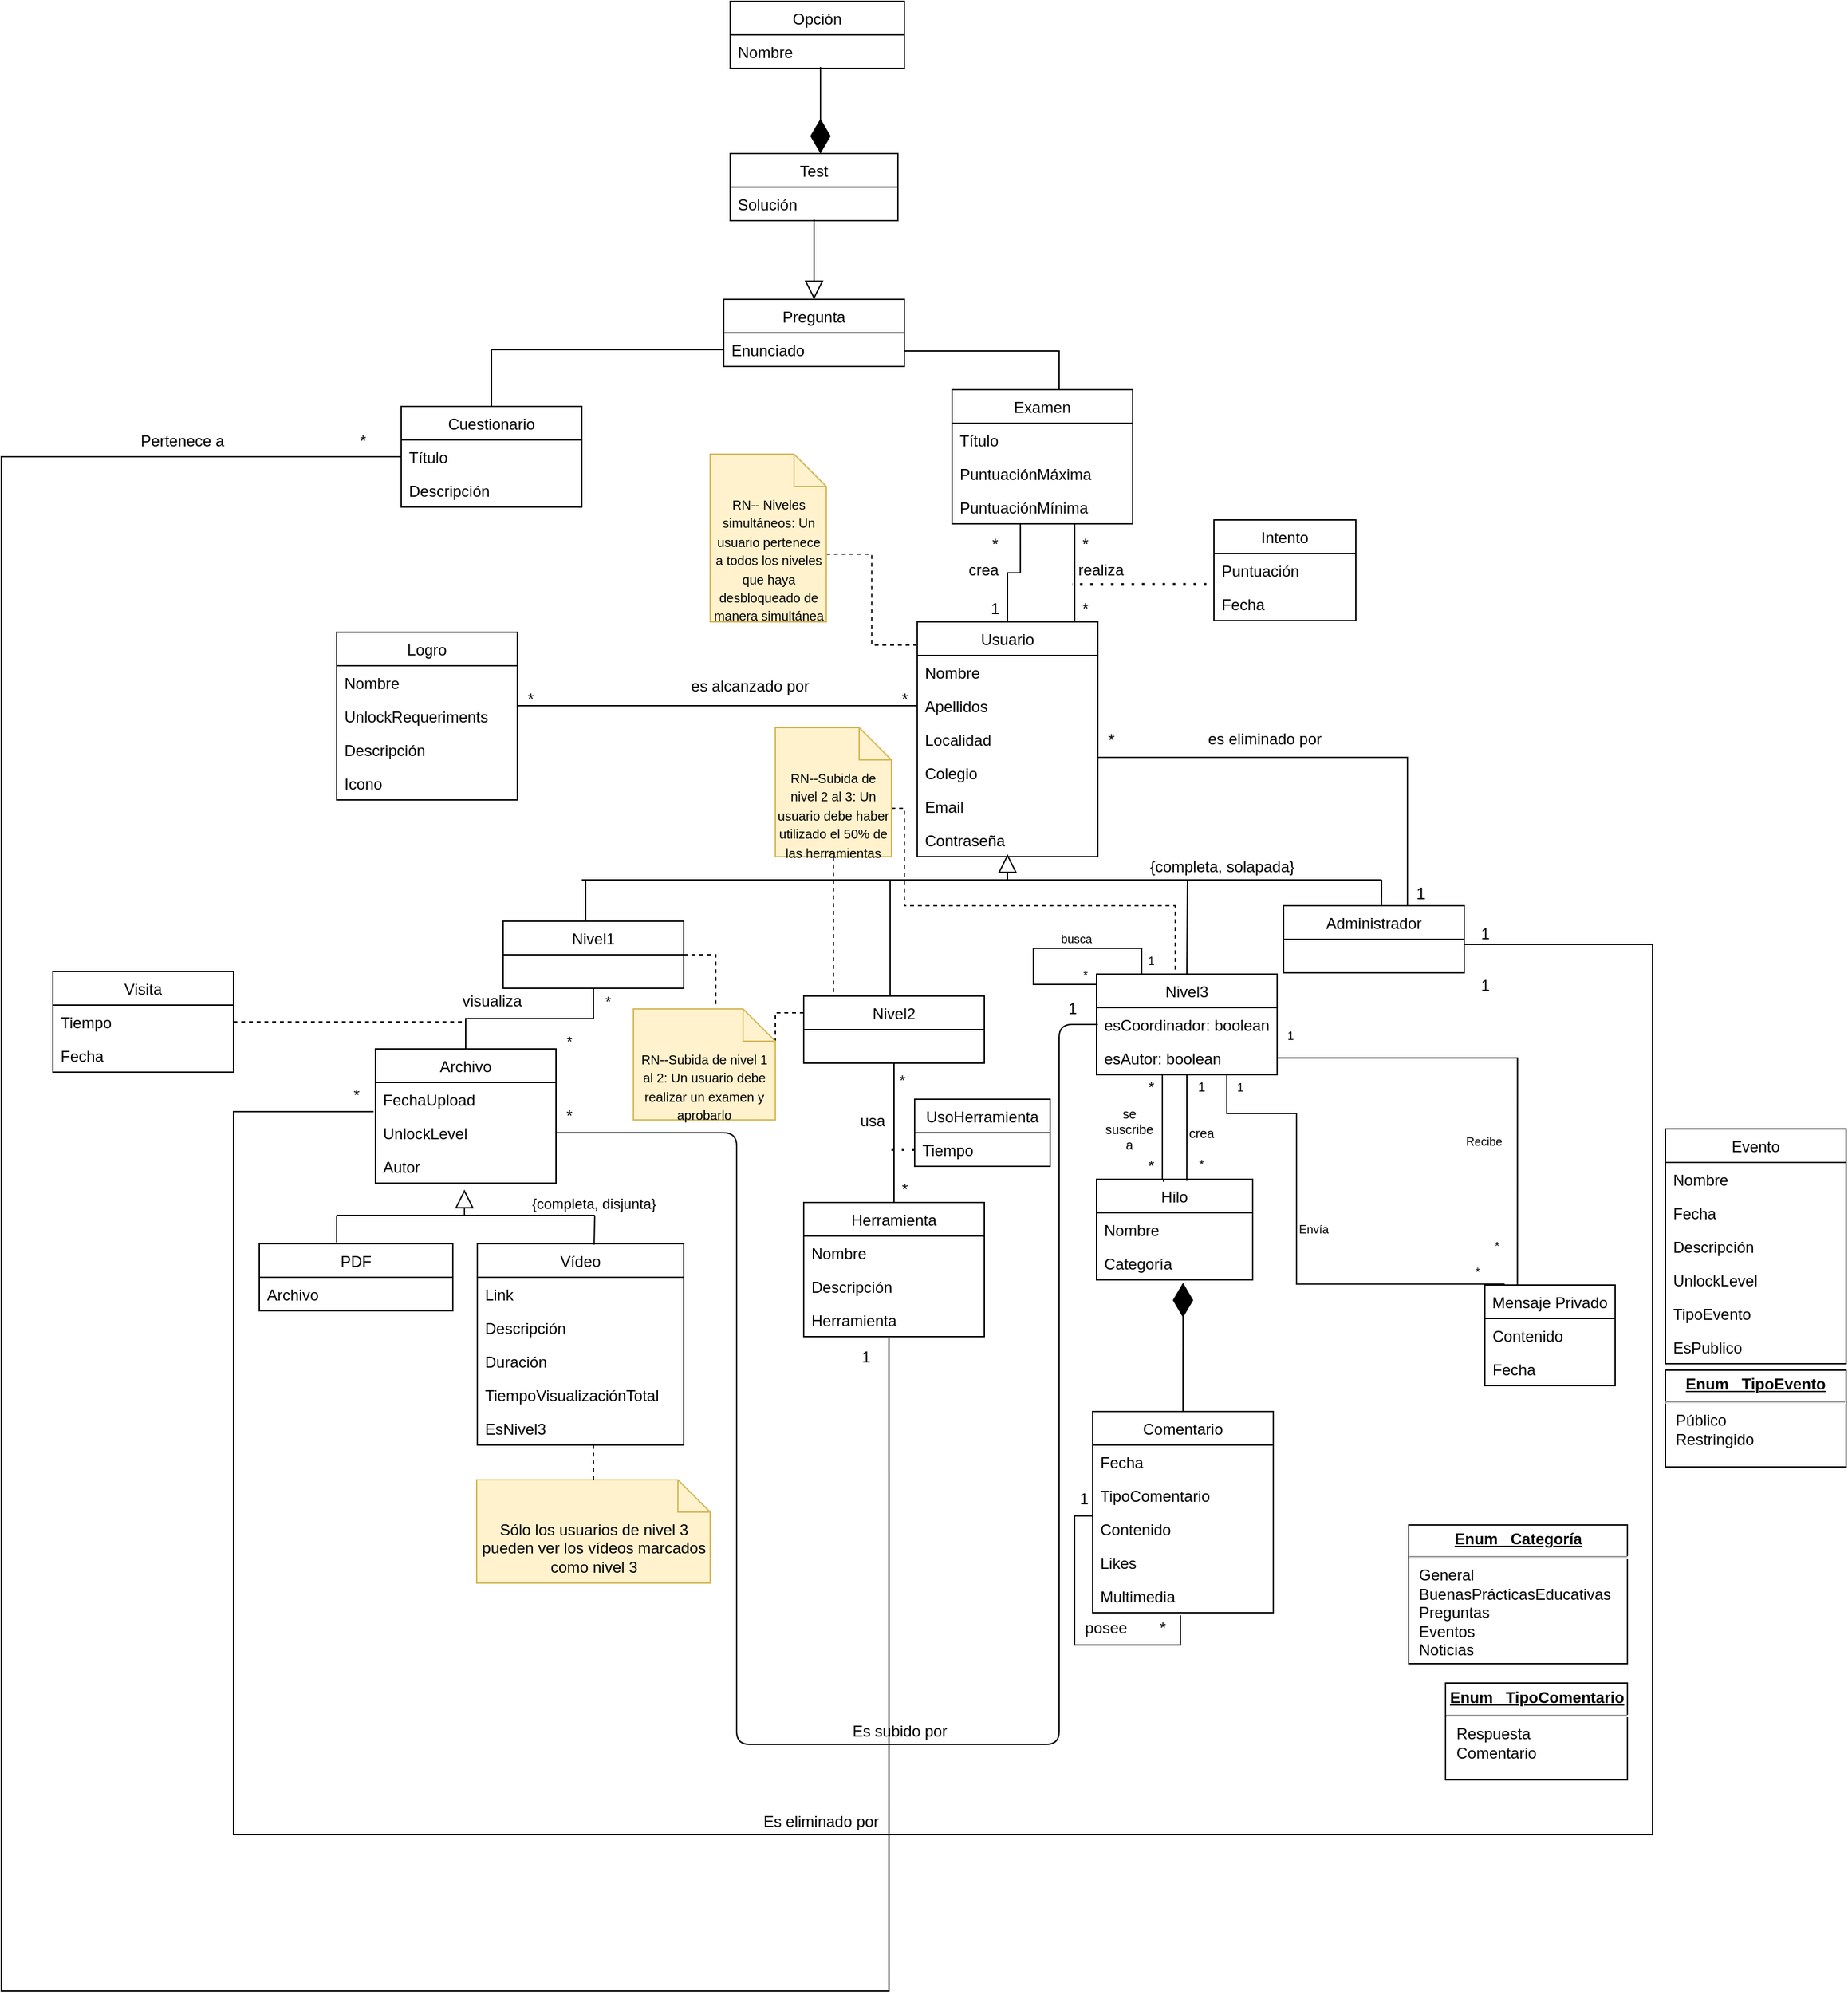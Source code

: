 <mxfile version="13.9.7" type="device" pages="2"><diagram id="NPRUOryit4CZUZ8ujwZD" name="Page-1"><mxGraphModel dx="1756" dy="1745" grid="1" gridSize="10" guides="1" tooltips="1" connect="1" arrows="1" fold="1" page="1" pageScale="1" pageWidth="827" pageHeight="1169" math="0" shadow="0"><root><mxCell id="0"/><mxCell id="1" parent="0"/><mxCell id="HAwCsRzmnG5At8Q9Lq3o-103" style="edgeStyle=orthogonalEdgeStyle;rounded=0;orthogonalLoop=1;jettySize=auto;html=1;entryX=0.679;entryY=1.011;entryDx=0;entryDy=0;entryPerimeter=0;endArrow=none;endFill=0;" parent="1" source="HAwCsRzmnG5At8Q9Lq3o-1" target="HAwCsRzmnG5At8Q9Lq3o-31" edge="1"><mxGeometry relative="1" as="geometry"><Array as="points"><mxPoint x="212" y="270"/><mxPoint x="212" y="270"/></Array></mxGeometry></mxCell><mxCell id="HAwCsRzmnG5At8Q9Lq3o-123" style="edgeStyle=orthogonalEdgeStyle;rounded=0;orthogonalLoop=1;jettySize=auto;html=1;entryX=0.378;entryY=0.995;entryDx=0;entryDy=0;entryPerimeter=0;endArrow=none;endFill=0;" parent="1" source="HAwCsRzmnG5At8Q9Lq3o-1" target="HAwCsRzmnG5At8Q9Lq3o-31" edge="1"><mxGeometry relative="1" as="geometry"/></mxCell><mxCell id="HAwCsRzmnG5At8Q9Lq3o-1" value="Usuario" style="swimlane;fontStyle=0;childLayout=stackLayout;horizontal=1;startSize=26;fillColor=none;horizontalStack=0;resizeParent=1;resizeParentMax=0;resizeLast=0;collapsible=1;marginBottom=0;" parent="1" vertex="1"><mxGeometry x="90" y="270" width="140" height="182" as="geometry"/></mxCell><mxCell id="HAwCsRzmnG5At8Q9Lq3o-2" value="Nombre" style="text;strokeColor=none;fillColor=none;align=left;verticalAlign=top;spacingLeft=4;spacingRight=4;overflow=hidden;rotatable=0;points=[[0,0.5],[1,0.5]];portConstraint=eastwest;" parent="HAwCsRzmnG5At8Q9Lq3o-1" vertex="1"><mxGeometry y="26" width="140" height="26" as="geometry"/></mxCell><mxCell id="HAwCsRzmnG5At8Q9Lq3o-3" value="Apellidos" style="text;strokeColor=none;fillColor=none;align=left;verticalAlign=top;spacingLeft=4;spacingRight=4;overflow=hidden;rotatable=0;points=[[0,0.5],[1,0.5]];portConstraint=eastwest;" parent="HAwCsRzmnG5At8Q9Lq3o-1" vertex="1"><mxGeometry y="52" width="140" height="26" as="geometry"/></mxCell><mxCell id="HAwCsRzmnG5At8Q9Lq3o-4" value="Localidad" style="text;strokeColor=none;fillColor=none;align=left;verticalAlign=top;spacingLeft=4;spacingRight=4;overflow=hidden;rotatable=0;points=[[0,0.5],[1,0.5]];portConstraint=eastwest;" parent="HAwCsRzmnG5At8Q9Lq3o-1" vertex="1"><mxGeometry y="78" width="140" height="26" as="geometry"/></mxCell><mxCell id="HAwCsRzmnG5At8Q9Lq3o-33" value="Colegio" style="text;strokeColor=none;fillColor=none;align=left;verticalAlign=top;spacingLeft=4;spacingRight=4;overflow=hidden;rotatable=0;points=[[0,0.5],[1,0.5]];portConstraint=eastwest;" parent="HAwCsRzmnG5At8Q9Lq3o-1" vertex="1"><mxGeometry y="104" width="140" height="26" as="geometry"/></mxCell><mxCell id="OVoRlJXjBz-Goxrx0esR-1" value="Email" style="text;strokeColor=none;fillColor=none;align=left;verticalAlign=top;spacingLeft=4;spacingRight=4;overflow=hidden;rotatable=0;points=[[0,0.5],[1,0.5]];portConstraint=eastwest;" parent="HAwCsRzmnG5At8Q9Lq3o-1" vertex="1"><mxGeometry y="130" width="140" height="26" as="geometry"/></mxCell><mxCell id="OVoRlJXjBz-Goxrx0esR-2" value="Contraseña" style="text;strokeColor=none;fillColor=none;align=left;verticalAlign=top;spacingLeft=4;spacingRight=4;overflow=hidden;rotatable=0;points=[[0,0.5],[1,0.5]];portConstraint=eastwest;" parent="HAwCsRzmnG5At8Q9Lq3o-1" vertex="1"><mxGeometry y="156" width="140" height="26" as="geometry"/></mxCell><mxCell id="HAwCsRzmnG5At8Q9Lq3o-5" value="PDF" style="swimlane;fontStyle=0;childLayout=stackLayout;horizontal=1;startSize=26;fillColor=none;horizontalStack=0;resizeParent=1;resizeParentMax=0;resizeLast=0;collapsible=1;marginBottom=0;" parent="1" vertex="1"><mxGeometry x="-420" y="752" width="150" height="52" as="geometry"/></mxCell><mxCell id="HAwCsRzmnG5At8Q9Lq3o-6" value="Archivo" style="text;strokeColor=none;fillColor=none;align=left;verticalAlign=top;spacingLeft=4;spacingRight=4;overflow=hidden;rotatable=0;points=[[0,0.5],[1,0.5]];portConstraint=eastwest;" parent="HAwCsRzmnG5At8Q9Lq3o-5" vertex="1"><mxGeometry y="26" width="150" height="26" as="geometry"/></mxCell><mxCell id="HAwCsRzmnG5At8Q9Lq3o-9" value="Vídeo" style="swimlane;fontStyle=0;childLayout=stackLayout;horizontal=1;startSize=26;fillColor=none;horizontalStack=0;resizeParent=1;resizeParentMax=0;resizeLast=0;collapsible=1;marginBottom=0;" parent="1" vertex="1"><mxGeometry x="-251" y="752" width="160" height="156" as="geometry"><mxRectangle x="370" y="210" width="60" height="26" as="alternateBounds"/></mxGeometry></mxCell><mxCell id="HAwCsRzmnG5At8Q9Lq3o-10" value="Link" style="text;strokeColor=none;fillColor=none;align=left;verticalAlign=top;spacingLeft=4;spacingRight=4;overflow=hidden;rotatable=0;points=[[0,0.5],[1,0.5]];portConstraint=eastwest;" parent="HAwCsRzmnG5At8Q9Lq3o-9" vertex="1"><mxGeometry y="26" width="160" height="26" as="geometry"/></mxCell><mxCell id="HAwCsRzmnG5At8Q9Lq3o-38" value="Descripción" style="text;strokeColor=none;fillColor=none;align=left;verticalAlign=top;spacingLeft=4;spacingRight=4;overflow=hidden;rotatable=0;points=[[0,0.5],[1,0.5]];portConstraint=eastwest;" parent="HAwCsRzmnG5At8Q9Lq3o-9" vertex="1"><mxGeometry y="52" width="160" height="26" as="geometry"/></mxCell><mxCell id="HAwCsRzmnG5At8Q9Lq3o-39" value="Duración" style="text;strokeColor=none;fillColor=none;align=left;verticalAlign=top;spacingLeft=4;spacingRight=4;overflow=hidden;rotatable=0;points=[[0,0.5],[1,0.5]];portConstraint=eastwest;" parent="HAwCsRzmnG5At8Q9Lq3o-9" vertex="1"><mxGeometry y="78" width="160" height="26" as="geometry"/></mxCell><mxCell id="HAwCsRzmnG5At8Q9Lq3o-41" value="TiempoVisualizaciónTotal" style="text;strokeColor=none;fillColor=none;align=left;verticalAlign=top;spacingLeft=4;spacingRight=4;overflow=hidden;rotatable=0;points=[[0,0.5],[1,0.5]];portConstraint=eastwest;" parent="HAwCsRzmnG5At8Q9Lq3o-9" vertex="1"><mxGeometry y="104" width="160" height="26" as="geometry"/></mxCell><mxCell id="HGvDHs405SnKZL4kM6b5-61" value="EsNivel3" style="text;strokeColor=none;fillColor=none;align=left;verticalAlign=top;spacingLeft=4;spacingRight=4;overflow=hidden;rotatable=0;points=[[0,0.5],[1,0.5]];portConstraint=eastwest;" parent="HAwCsRzmnG5At8Q9Lq3o-9" vertex="1"><mxGeometry y="130" width="160" height="26" as="geometry"/></mxCell><mxCell id="HGvDHs405SnKZL4kM6b5-21" style="edgeStyle=orthogonalEdgeStyle;rounded=0;orthogonalLoop=1;jettySize=auto;html=1;endArrow=none;endFill=0;" parent="1" source="HAwCsRzmnG5At8Q9Lq3o-13" edge="1"><mxGeometry relative="1" as="geometry"><mxPoint x="200" y="90" as="targetPoint"/><Array as="points"><mxPoint x="200" y="60"/></Array></mxGeometry></mxCell><mxCell id="HAwCsRzmnG5At8Q9Lq3o-13" value="Pregunta" style="swimlane;fontStyle=0;childLayout=stackLayout;horizontal=1;startSize=26;fillColor=none;horizontalStack=0;resizeParent=1;resizeParentMax=0;resizeLast=0;collapsible=1;marginBottom=0;" parent="1" vertex="1"><mxGeometry x="-60" y="20" width="140" height="52" as="geometry"/></mxCell><mxCell id="HAwCsRzmnG5At8Q9Lq3o-14" value="Enunciado" style="text;strokeColor=none;fillColor=none;align=left;verticalAlign=top;spacingLeft=4;spacingRight=4;overflow=hidden;rotatable=0;points=[[0,0.5],[1,0.5]];portConstraint=eastwest;" parent="HAwCsRzmnG5At8Q9Lq3o-13" vertex="1"><mxGeometry y="26" width="140" height="26" as="geometry"/></mxCell><mxCell id="HAwCsRzmnG5At8Q9Lq3o-17" value="Hilo" style="swimlane;fontStyle=0;childLayout=stackLayout;horizontal=1;startSize=26;horizontalStack=0;resizeParent=1;resizeParentMax=0;resizeLast=0;collapsible=1;marginBottom=0;fillColor=none;" parent="1" vertex="1"><mxGeometry x="229" y="702" width="121" height="78" as="geometry"/></mxCell><mxCell id="HAwCsRzmnG5At8Q9Lq3o-18" value="Nombre" style="text;strokeColor=none;fillColor=none;align=left;verticalAlign=top;spacingLeft=4;spacingRight=4;overflow=hidden;rotatable=0;points=[[0,0.5],[1,0.5]];portConstraint=eastwest;" parent="HAwCsRzmnG5At8Q9Lq3o-17" vertex="1"><mxGeometry y="26" width="121" height="26" as="geometry"/></mxCell><mxCell id="HGvDHs405SnKZL4kM6b5-51" value="Categoría&#10;" style="text;strokeColor=none;fillColor=none;align=left;verticalAlign=top;spacingLeft=4;spacingRight=4;overflow=hidden;rotatable=0;points=[[0,0.5],[1,0.5]];portConstraint=eastwest;" parent="HAwCsRzmnG5At8Q9Lq3o-17" vertex="1"><mxGeometry y="52" width="121" height="26" as="geometry"/></mxCell><mxCell id="HAwCsRzmnG5At8Q9Lq3o-25" value="Comentario" style="swimlane;fontStyle=0;childLayout=stackLayout;horizontal=1;startSize=26;fillColor=none;horizontalStack=0;resizeParent=1;resizeParentMax=0;resizeLast=0;collapsible=1;marginBottom=0;" parent="1" vertex="1"><mxGeometry x="226" y="882" width="140" height="156" as="geometry"/></mxCell><mxCell id="HAwCsRzmnG5At8Q9Lq3o-26" value="Fecha" style="text;strokeColor=none;fillColor=none;align=left;verticalAlign=top;spacingLeft=4;spacingRight=4;overflow=hidden;rotatable=0;points=[[0,0.5],[1,0.5]];portConstraint=eastwest;" parent="HAwCsRzmnG5At8Q9Lq3o-25" vertex="1"><mxGeometry y="26" width="140" height="26" as="geometry"/></mxCell><mxCell id="HAwCsRzmnG5At8Q9Lq3o-27" value="TipoComentario" style="text;strokeColor=none;fillColor=none;align=left;verticalAlign=top;spacingLeft=4;spacingRight=4;overflow=hidden;rotatable=0;points=[[0,0.5],[1,0.5]];portConstraint=eastwest;" parent="HAwCsRzmnG5At8Q9Lq3o-25" vertex="1"><mxGeometry y="52" width="140" height="26" as="geometry"/></mxCell><mxCell id="HAwCsRzmnG5At8Q9Lq3o-28" value="Contenido" style="text;strokeColor=none;fillColor=none;align=left;verticalAlign=top;spacingLeft=4;spacingRight=4;overflow=hidden;rotatable=0;points=[[0,0.5],[1,0.5]];portConstraint=eastwest;" parent="HAwCsRzmnG5At8Q9Lq3o-25" vertex="1"><mxGeometry y="78" width="140" height="26" as="geometry"/></mxCell><mxCell id="HAwCsRzmnG5At8Q9Lq3o-44" value="Likes" style="text;strokeColor=none;fillColor=none;align=left;verticalAlign=top;spacingLeft=4;spacingRight=4;overflow=hidden;rotatable=0;points=[[0,0.5],[1,0.5]];portConstraint=eastwest;" parent="HAwCsRzmnG5At8Q9Lq3o-25" vertex="1"><mxGeometry y="104" width="140" height="26" as="geometry"/></mxCell><mxCell id="HGvDHs405SnKZL4kM6b5-1" style="edgeStyle=orthogonalEdgeStyle;rounded=0;orthogonalLoop=1;jettySize=auto;html=1;exitX=0;exitY=0.5;exitDx=0;exitDy=0;endArrow=none;endFill=0;" parent="HAwCsRzmnG5At8Q9Lq3o-25" source="HAwCsRzmnG5At8Q9Lq3o-27" edge="1"><mxGeometry relative="1" as="geometry"><mxPoint x="68" y="158" as="targetPoint"/><Array as="points"><mxPoint y="81"/><mxPoint x="-14" y="81"/><mxPoint x="-14" y="181"/><mxPoint x="68" y="181"/></Array></mxGeometry></mxCell><mxCell id="HGvDHs405SnKZL4kM6b5-57" value="Multimedia" style="text;strokeColor=none;fillColor=none;align=left;verticalAlign=top;spacingLeft=4;spacingRight=4;overflow=hidden;rotatable=0;points=[[0,0.5],[1,0.5]];portConstraint=eastwest;" parent="HAwCsRzmnG5At8Q9Lq3o-25" vertex="1"><mxGeometry y="130" width="140" height="26" as="geometry"/></mxCell><mxCell id="HAwCsRzmnG5At8Q9Lq3o-29" value="Examen" style="swimlane;fontStyle=0;childLayout=stackLayout;horizontal=1;startSize=26;fillColor=none;horizontalStack=0;resizeParent=1;resizeParentMax=0;resizeLast=0;collapsible=1;marginBottom=0;" parent="1" vertex="1"><mxGeometry x="117" y="90" width="140" height="104" as="geometry"/></mxCell><mxCell id="HAwCsRzmnG5At8Q9Lq3o-46" value="Título" style="text;strokeColor=none;fillColor=none;align=left;verticalAlign=top;spacingLeft=4;spacingRight=4;overflow=hidden;rotatable=0;points=[[0,0.5],[1,0.5]];portConstraint=eastwest;" parent="HAwCsRzmnG5At8Q9Lq3o-29" vertex="1"><mxGeometry y="26" width="140" height="26" as="geometry"/></mxCell><mxCell id="HAwCsRzmnG5At8Q9Lq3o-30" value="PuntuaciónMáxima" style="text;strokeColor=none;fillColor=none;align=left;verticalAlign=top;spacingLeft=4;spacingRight=4;overflow=hidden;rotatable=0;points=[[0,0.5],[1,0.5]];portConstraint=eastwest;" parent="HAwCsRzmnG5At8Q9Lq3o-29" vertex="1"><mxGeometry y="52" width="140" height="26" as="geometry"/></mxCell><mxCell id="HAwCsRzmnG5At8Q9Lq3o-31" value="PuntuaciónMínima" style="text;strokeColor=none;fillColor=none;align=left;verticalAlign=top;spacingLeft=4;spacingRight=4;overflow=hidden;rotatable=0;points=[[0,0.5],[1,0.5]];portConstraint=eastwest;" parent="HAwCsRzmnG5At8Q9Lq3o-29" vertex="1"><mxGeometry y="78" width="140" height="26" as="geometry"/></mxCell><mxCell id="oahnnhhMwVlarxf-Fwli-42" style="edgeStyle=orthogonalEdgeStyle;rounded=0;orthogonalLoop=1;jettySize=auto;html=1;startArrow=none;startFill=0;endArrow=none;endFill=0;fontSize=11;dashed=1;" parent="1" source="HAwCsRzmnG5At8Q9Lq3o-70" edge="1"><mxGeometry relative="1" as="geometry"><mxPoint x="-260.0" y="580" as="targetPoint"/></mxGeometry></mxCell><mxCell id="HAwCsRzmnG5At8Q9Lq3o-70" value="Visita" style="swimlane;fontStyle=0;childLayout=stackLayout;horizontal=1;startSize=26;fillColor=none;horizontalStack=0;resizeParent=1;resizeParentMax=0;resizeLast=0;collapsible=1;marginBottom=0;" parent="1" vertex="1"><mxGeometry x="-580" y="541" width="140" height="78" as="geometry"/></mxCell><mxCell id="HAwCsRzmnG5At8Q9Lq3o-71" value="Tiempo" style="text;strokeColor=none;fillColor=none;align=left;verticalAlign=top;spacingLeft=4;spacingRight=4;overflow=hidden;rotatable=0;points=[[0,0.5],[1,0.5]];portConstraint=eastwest;" parent="HAwCsRzmnG5At8Q9Lq3o-70" vertex="1"><mxGeometry y="26" width="140" height="26" as="geometry"/></mxCell><mxCell id="HAwCsRzmnG5At8Q9Lq3o-72" value="Fecha" style="text;strokeColor=none;fillColor=none;align=left;verticalAlign=top;spacingLeft=4;spacingRight=4;overflow=hidden;rotatable=0;points=[[0,0.5],[1,0.5]];portConstraint=eastwest;" parent="HAwCsRzmnG5At8Q9Lq3o-70" vertex="1"><mxGeometry y="52" width="140" height="26" as="geometry"/></mxCell><mxCell id="HAwCsRzmnG5At8Q9Lq3o-121" value="realiza" style="text;html=1;align=center;verticalAlign=middle;resizable=0;points=[];autosize=1;" parent="1" vertex="1"><mxGeometry x="207" y="220" width="50" height="20" as="geometry"/></mxCell><mxCell id="HAwCsRzmnG5At8Q9Lq3o-124" value="crea" style="text;html=1;align=center;verticalAlign=middle;resizable=0;points=[];autosize=1;" parent="1" vertex="1"><mxGeometry x="120.5" y="220" width="40" height="20" as="geometry"/></mxCell><mxCell id="HAwCsRzmnG5At8Q9Lq3o-125" value="*" style="text;html=1;align=center;verticalAlign=middle;resizable=0;points=[];autosize=1;" parent="1" vertex="1"><mxGeometry x="140" y="200" width="20" height="20" as="geometry"/></mxCell><mxCell id="HAwCsRzmnG5At8Q9Lq3o-127" value="*" style="text;html=1;align=center;verticalAlign=middle;resizable=0;points=[];autosize=1;" parent="1" vertex="1"><mxGeometry x="210" y="200" width="20" height="20" as="geometry"/></mxCell><mxCell id="HAwCsRzmnG5At8Q9Lq3o-128" value="*" style="text;html=1;align=center;verticalAlign=middle;resizable=0;points=[];autosize=1;" parent="1" vertex="1"><mxGeometry x="210" y="250" width="20" height="20" as="geometry"/></mxCell><mxCell id="HAwCsRzmnG5At8Q9Lq3o-129" value="" style="endArrow=none;dashed=1;html=1;dashPattern=1 3;strokeWidth=2;exitX=-0.053;exitY=-0.082;exitDx=0;exitDy=0;exitPerimeter=0;" parent="1" source="HAwCsRzmnG5At8Q9Lq3o-132" edge="1"><mxGeometry width="50" height="50" relative="1" as="geometry"><mxPoint x="220" y="250" as="sourcePoint"/><mxPoint x="210" y="241" as="targetPoint"/></mxGeometry></mxCell><mxCell id="HAwCsRzmnG5At8Q9Lq3o-130" value="Intento" style="swimlane;fontStyle=0;childLayout=stackLayout;horizontal=1;startSize=26;fillColor=none;horizontalStack=0;resizeParent=1;resizeParentMax=0;resizeLast=0;collapsible=1;marginBottom=0;" parent="1" vertex="1"><mxGeometry x="320" y="191" width="110" height="78" as="geometry"/></mxCell><mxCell id="HAwCsRzmnG5At8Q9Lq3o-131" value="Puntuación" style="text;strokeColor=none;fillColor=none;align=left;verticalAlign=top;spacingLeft=4;spacingRight=4;overflow=hidden;rotatable=0;points=[[0,0.5],[1,0.5]];portConstraint=eastwest;" parent="HAwCsRzmnG5At8Q9Lq3o-130" vertex="1"><mxGeometry y="26" width="110" height="26" as="geometry"/></mxCell><mxCell id="HAwCsRzmnG5At8Q9Lq3o-132" value="Fecha" style="text;strokeColor=none;fillColor=none;align=left;verticalAlign=top;spacingLeft=4;spacingRight=4;overflow=hidden;rotatable=0;points=[[0,0.5],[1,0.5]];portConstraint=eastwest;" parent="HAwCsRzmnG5At8Q9Lq3o-130" vertex="1"><mxGeometry y="52" width="110" height="26" as="geometry"/></mxCell><mxCell id="HAwCsRzmnG5At8Q9Lq3o-142" value="&lt;p style=&quot;margin: 0px ; margin-top: 4px ; text-align: center ; text-decoration: underline&quot;&gt;&lt;b&gt;Enum&amp;nbsp; &amp;nbsp;TipoComentario&lt;/b&gt;&lt;/p&gt;&lt;hr&gt;&lt;p style=&quot;margin: 0px ; margin-left: 8px&quot;&gt;Respuesta&lt;br&gt;Comentario&lt;br&gt;&lt;/p&gt;" style="verticalAlign=top;align=left;overflow=fill;fontSize=12;fontFamily=Helvetica;html=1;" parent="1" vertex="1"><mxGeometry x="499.5" y="1092.5" width="141" height="75" as="geometry"/></mxCell><mxCell id="nP3SbV2Lm87X_TbmoG6O-54" style="edgeStyle=orthogonalEdgeStyle;rounded=0;orthogonalLoop=1;jettySize=auto;html=1;entryX=0;entryY=0.5;entryDx=0;entryDy=0;startArrow=none;startFill=0;endArrow=none;endFill=0;" parent="1" source="HAwCsRzmnG5At8Q9Lq3o-148" target="HAwCsRzmnG5At8Q9Lq3o-3" edge="1"><mxGeometry relative="1" as="geometry"><Array as="points"><mxPoint x="-160" y="335"/><mxPoint x="-160" y="335"/></Array></mxGeometry></mxCell><mxCell id="HAwCsRzmnG5At8Q9Lq3o-148" value="Logro" style="swimlane;fontStyle=0;childLayout=stackLayout;horizontal=1;startSize=26;fillColor=none;horizontalStack=0;resizeParent=1;resizeParentMax=0;resizeLast=0;collapsible=1;marginBottom=0;" parent="1" vertex="1"><mxGeometry x="-360" y="278" width="140" height="130" as="geometry"/></mxCell><mxCell id="HAwCsRzmnG5At8Q9Lq3o-149" value="Nombre" style="text;strokeColor=none;fillColor=none;align=left;verticalAlign=top;spacingLeft=4;spacingRight=4;overflow=hidden;rotatable=0;points=[[0,0.5],[1,0.5]];portConstraint=eastwest;" parent="HAwCsRzmnG5At8Q9Lq3o-148" vertex="1"><mxGeometry y="26" width="140" height="26" as="geometry"/></mxCell><mxCell id="HAwCsRzmnG5At8Q9Lq3o-150" value="UnlockRequeriments" style="text;strokeColor=none;fillColor=none;align=left;verticalAlign=top;spacingLeft=4;spacingRight=4;overflow=hidden;rotatable=0;points=[[0,0.5],[1,0.5]];portConstraint=eastwest;" parent="HAwCsRzmnG5At8Q9Lq3o-148" vertex="1"><mxGeometry y="52" width="140" height="26" as="geometry"/></mxCell><mxCell id="HAwCsRzmnG5At8Q9Lq3o-151" value="Descripción" style="text;strokeColor=none;fillColor=none;align=left;verticalAlign=top;spacingLeft=4;spacingRight=4;overflow=hidden;rotatable=0;points=[[0,0.5],[1,0.5]];portConstraint=eastwest;" parent="HAwCsRzmnG5At8Q9Lq3o-148" vertex="1"><mxGeometry y="78" width="140" height="26" as="geometry"/></mxCell><mxCell id="HAwCsRzmnG5At8Q9Lq3o-152" value="Icono" style="text;strokeColor=none;fillColor=none;align=left;verticalAlign=top;spacingLeft=4;spacingRight=4;overflow=hidden;rotatable=0;points=[[0,0.5],[1,0.5]];portConstraint=eastwest;" parent="HAwCsRzmnG5At8Q9Lq3o-148" vertex="1"><mxGeometry y="104" width="140" height="26" as="geometry"/></mxCell><mxCell id="nP3SbV2Lm87X_TbmoG6O-50" style="edgeStyle=orthogonalEdgeStyle;rounded=0;orthogonalLoop=1;jettySize=auto;html=1;exitX=0.5;exitY=1;exitDx=0;exitDy=0;startArrow=none;startFill=0;endArrow=none;endFill=0;" parent="1" source="nP3SbV2Lm87X_TbmoG6O-13" edge="1"><mxGeometry relative="1" as="geometry"><mxPoint x="281" y="704" as="targetPoint"/><Array as="points"><mxPoint x="280" y="621"/><mxPoint x="280" y="702"/><mxPoint x="281" y="702"/></Array></mxGeometry></mxCell><mxCell id="oahnnhhMwVlarxf-Fwli-10" style="edgeStyle=orthogonalEdgeStyle;rounded=0;orthogonalLoop=1;jettySize=auto;html=1;startArrow=none;startFill=0;entryX=0.152;entryY=-0.01;entryDx=0;entryDy=0;entryPerimeter=0;endArrow=none;endFill=0;" parent="1" source="nP3SbV2Lm87X_TbmoG6O-13" target="oahnnhhMwVlarxf-Fwli-4" edge="1"><mxGeometry relative="1" as="geometry"><mxPoint x="370" y="830" as="targetPoint"/><Array as="points"><mxPoint x="330" y="651"/><mxPoint x="384" y="651"/></Array></mxGeometry></mxCell><mxCell id="oahnnhhMwVlarxf-Fwli-19" style="edgeStyle=orthogonalEdgeStyle;rounded=0;orthogonalLoop=1;jettySize=auto;html=1;exitX=0.25;exitY=0;exitDx=0;exitDy=0;startArrow=none;startFill=0;endArrow=none;endFill=0;fontSize=9;" parent="1" source="nP3SbV2Lm87X_TbmoG6O-13" target="nP3SbV2Lm87X_TbmoG6O-13" edge="1"><mxGeometry relative="1" as="geometry"><mxPoint x="190" y="560" as="targetPoint"/><Array as="points"><mxPoint x="264" y="523"/><mxPoint x="180" y="523"/><mxPoint x="180" y="551"/></Array></mxGeometry></mxCell><mxCell id="oahnnhhMwVlarxf-Fwli-23" style="edgeStyle=orthogonalEdgeStyle;rounded=0;orthogonalLoop=1;jettySize=auto;html=1;entryX=0.578;entryY=0.016;entryDx=0;entryDy=0;entryPerimeter=0;startArrow=none;startFill=0;endArrow=none;endFill=0;fontSize=10;" parent="1" source="nP3SbV2Lm87X_TbmoG6O-13" target="HAwCsRzmnG5At8Q9Lq3o-17" edge="1"><mxGeometry relative="1" as="geometry"/></mxCell><mxCell id="nP3SbV2Lm87X_TbmoG6O-13" value="Nivel3" style="swimlane;fontStyle=0;childLayout=stackLayout;horizontal=1;startSize=26;fillColor=none;horizontalStack=0;resizeParent=1;resizeParentMax=0;resizeLast=0;collapsible=1;marginBottom=0;" parent="1" vertex="1"><mxGeometry x="229" y="543" width="140" height="78" as="geometry"/></mxCell><mxCell id="nP3SbV2Lm87X_TbmoG6O-53" value="esCoordinador: boolean" style="text;strokeColor=none;fillColor=none;align=left;verticalAlign=top;spacingLeft=4;spacingRight=4;overflow=hidden;rotatable=0;points=[[0,0.5],[1,0.5]];portConstraint=eastwest;" parent="nP3SbV2Lm87X_TbmoG6O-13" vertex="1"><mxGeometry y="26" width="140" height="26" as="geometry"/></mxCell><mxCell id="384uaaL_V9VqnJbxcpKX-2" value="esAutor: boolean" style="text;strokeColor=none;fillColor=none;align=left;verticalAlign=top;spacingLeft=4;spacingRight=4;overflow=hidden;rotatable=0;points=[[0,0.5],[1,0.5]];portConstraint=eastwest;" parent="nP3SbV2Lm87X_TbmoG6O-13" vertex="1"><mxGeometry y="52" width="140" height="26" as="geometry"/></mxCell><mxCell id="nP3SbV2Lm87X_TbmoG6O-107" style="edgeStyle=orthogonalEdgeStyle;rounded=0;orthogonalLoop=1;jettySize=auto;html=1;startArrow=none;startFill=0;endArrow=none;endFill=0;entryX=1;entryY=0.5;entryDx=0;entryDy=0;" parent="1" source="nP3SbV2Lm87X_TbmoG6O-17" target="HAwCsRzmnG5At8Q9Lq3o-3" edge="1"><mxGeometry relative="1" as="geometry"><mxPoint x="530" y="330" as="targetPoint"/><Array as="points"><mxPoint x="470" y="375"/></Array></mxGeometry></mxCell><mxCell id="nP3SbV2Lm87X_TbmoG6O-110" value="*" style="edgeLabel;html=1;align=center;verticalAlign=middle;resizable=0;points=[];fontSize=13;" parent="nP3SbV2Lm87X_TbmoG6O-107" vertex="1" connectable="0"><mxGeometry x="0.904" y="-14" relative="1" as="geometry"><mxPoint x="-4" y="7" as="offset"/></mxGeometry></mxCell><mxCell id="OVoRlJXjBz-Goxrx0esR-15" style="edgeStyle=orthogonalEdgeStyle;rounded=0;orthogonalLoop=1;jettySize=auto;html=1;exitX=1;exitY=0.75;exitDx=0;exitDy=0;endArrow=none;endFill=0;entryX=-0.01;entryY=-0.129;entryDx=0;entryDy=0;entryPerimeter=0;" parent="1" source="nP3SbV2Lm87X_TbmoG6O-17" target="oahnnhhMwVlarxf-Fwli-29" edge="1"><mxGeometry relative="1" as="geometry"><mxPoint x="-460" y="650" as="targetPoint"/><Array as="points"><mxPoint x="514" y="520"/><mxPoint x="660" y="520"/><mxPoint x="660" y="1210"/><mxPoint x="-440" y="1210"/><mxPoint x="-440" y="650"/></Array></mxGeometry></mxCell><mxCell id="nP3SbV2Lm87X_TbmoG6O-17" value="Administrador" style="swimlane;fontStyle=0;childLayout=stackLayout;horizontal=1;startSize=26;fillColor=none;horizontalStack=0;resizeParent=1;resizeParentMax=0;resizeLast=0;collapsible=1;marginBottom=0;" parent="1" vertex="1"><mxGeometry x="374" y="490" width="140" height="52" as="geometry"/></mxCell><mxCell id="HAwCsRzmnG5At8Q9Lq3o-89" value="Evento" style="swimlane;fontStyle=0;childLayout=stackLayout;horizontal=1;startSize=26;fillColor=none;horizontalStack=0;resizeParent=1;resizeParentMax=0;resizeLast=0;collapsible=1;marginBottom=0;" parent="1" vertex="1"><mxGeometry x="670" y="663" width="140" height="182" as="geometry"/></mxCell><mxCell id="HAwCsRzmnG5At8Q9Lq3o-90" value="Nombre" style="text;strokeColor=none;fillColor=none;align=left;verticalAlign=top;spacingLeft=4;spacingRight=4;overflow=hidden;rotatable=0;points=[[0,0.5],[1,0.5]];portConstraint=eastwest;" parent="HAwCsRzmnG5At8Q9Lq3o-89" vertex="1"><mxGeometry y="26" width="140" height="26" as="geometry"/></mxCell><mxCell id="HAwCsRzmnG5At8Q9Lq3o-91" value="Fecha" style="text;strokeColor=none;fillColor=none;align=left;verticalAlign=top;spacingLeft=4;spacingRight=4;overflow=hidden;rotatable=0;points=[[0,0.5],[1,0.5]];portConstraint=eastwest;" parent="HAwCsRzmnG5At8Q9Lq3o-89" vertex="1"><mxGeometry y="52" width="140" height="26" as="geometry"/></mxCell><mxCell id="HAwCsRzmnG5At8Q9Lq3o-94" value="Descripción" style="text;strokeColor=none;fillColor=none;align=left;verticalAlign=top;spacingLeft=4;spacingRight=4;overflow=hidden;rotatable=0;points=[[0,0.5],[1,0.5]];portConstraint=eastwest;" parent="HAwCsRzmnG5At8Q9Lq3o-89" vertex="1"><mxGeometry y="78" width="140" height="26" as="geometry"/></mxCell><mxCell id="HAwCsRzmnG5At8Q9Lq3o-93" value="UnlockLevel" style="text;strokeColor=none;fillColor=none;align=left;verticalAlign=top;spacingLeft=4;spacingRight=4;overflow=hidden;rotatable=0;points=[[0,0.5],[1,0.5]];portConstraint=eastwest;" parent="HAwCsRzmnG5At8Q9Lq3o-89" vertex="1"><mxGeometry y="104" width="140" height="26" as="geometry"/></mxCell><mxCell id="HAwCsRzmnG5At8Q9Lq3o-92" value="TipoEvento" style="text;strokeColor=none;fillColor=none;align=left;verticalAlign=top;spacingLeft=4;spacingRight=4;overflow=hidden;rotatable=0;points=[[0,0.5],[1,0.5]];portConstraint=eastwest;" parent="HAwCsRzmnG5At8Q9Lq3o-89" vertex="1"><mxGeometry y="130" width="140" height="26" as="geometry"/></mxCell><mxCell id="HAwCsRzmnG5At8Q9Lq3o-102" value="EsPublico" style="text;strokeColor=none;fillColor=none;align=left;verticalAlign=top;spacingLeft=4;spacingRight=4;overflow=hidden;rotatable=0;points=[[0,0.5],[1,0.5]];portConstraint=eastwest;" parent="HAwCsRzmnG5At8Q9Lq3o-89" vertex="1"><mxGeometry y="156" width="140" height="26" as="geometry"/></mxCell><mxCell id="HAwCsRzmnG5At8Q9Lq3o-144" value="&lt;p style=&quot;margin: 0px ; margin-top: 4px ; text-align: center ; text-decoration: underline&quot;&gt;&lt;b&gt;Enum&amp;nbsp; &amp;nbsp;TipoEvento&lt;/b&gt;&lt;/p&gt;&lt;hr&gt;&lt;p style=&quot;margin: 0px ; margin-left: 8px&quot;&gt;Público&lt;br&gt;Restringido&lt;/p&gt;" style="verticalAlign=top;align=left;overflow=fill;fontSize=12;fontFamily=Helvetica;html=1;" parent="1" vertex="1"><mxGeometry x="670" y="850" width="140" height="75" as="geometry"/></mxCell><mxCell id="oahnnhhMwVlarxf-Fwli-31" style="edgeStyle=orthogonalEdgeStyle;rounded=0;orthogonalLoop=1;jettySize=auto;html=1;exitX=0.5;exitY=1;exitDx=0;exitDy=0;entryX=0.5;entryY=0;entryDx=0;entryDy=0;startArrow=none;startFill=0;endArrow=none;endFill=0;fontSize=12;" parent="1" source="nP3SbV2Lm87X_TbmoG6O-35" target="oahnnhhMwVlarxf-Fwli-27" edge="1"><mxGeometry relative="1" as="geometry"/></mxCell><mxCell id="HGvDHs405SnKZL4kM6b5-68" style="edgeStyle=orthogonalEdgeStyle;rounded=0;orthogonalLoop=1;jettySize=auto;html=1;exitX=1;exitY=0.5;exitDx=0;exitDy=0;entryX=0.58;entryY=-0.04;entryDx=0;entryDy=0;entryPerimeter=0;endArrow=none;endFill=0;dashed=1;" parent="1" source="nP3SbV2Lm87X_TbmoG6O-35" target="HGvDHs405SnKZL4kM6b5-67" edge="1"><mxGeometry relative="1" as="geometry"/></mxCell><mxCell id="nP3SbV2Lm87X_TbmoG6O-35" value="Nivel1" style="swimlane;fontStyle=0;childLayout=stackLayout;horizontal=1;startSize=26;fillColor=none;horizontalStack=0;resizeParent=1;resizeParentMax=0;resizeLast=0;collapsible=1;marginBottom=0;" parent="1" vertex="1"><mxGeometry x="-231" y="502" width="140" height="52" as="geometry"/></mxCell><mxCell id="HGvDHs405SnKZL4kM6b5-69" style="edgeStyle=orthogonalEdgeStyle;rounded=0;orthogonalLoop=1;jettySize=auto;html=1;exitX=0;exitY=0.25;exitDx=0;exitDy=0;entryX=0;entryY=0;entryDx=110;entryDy=25;entryPerimeter=0;dashed=1;endArrow=none;endFill=0;" parent="1" source="nP3SbV2Lm87X_TbmoG6O-39" target="HGvDHs405SnKZL4kM6b5-67" edge="1"><mxGeometry relative="1" as="geometry"/></mxCell><mxCell id="nP3SbV2Lm87X_TbmoG6O-39" value="Nivel2" style="swimlane;fontStyle=0;childLayout=stackLayout;horizontal=1;startSize=26;fillColor=none;horizontalStack=0;resizeParent=1;resizeParentMax=0;resizeLast=0;collapsible=1;marginBottom=0;" parent="1" vertex="1"><mxGeometry x="2" y="560" width="140" height="52" as="geometry"/></mxCell><mxCell id="nP3SbV2Lm87X_TbmoG6O-43" value="" style="endArrow=block;endFill=0;endSize=12;html=1;" parent="1" edge="1"><mxGeometry width="160" relative="1" as="geometry"><mxPoint x="160" y="470" as="sourcePoint"/><mxPoint x="160" y="450" as="targetPoint"/></mxGeometry></mxCell><mxCell id="nP3SbV2Lm87X_TbmoG6O-44" value="" style="endArrow=none;html=1;" parent="1" edge="1"><mxGeometry width="50" height="50" relative="1" as="geometry"><mxPoint x="-170" y="470" as="sourcePoint"/><mxPoint x="450" y="470" as="targetPoint"/></mxGeometry></mxCell><mxCell id="nP3SbV2Lm87X_TbmoG6O-45" value="" style="endArrow=none;html=1;exitX=0.5;exitY=0;exitDx=0;exitDy=0;" parent="1" edge="1"><mxGeometry width="50" height="50" relative="1" as="geometry"><mxPoint x="-167" y="502" as="sourcePoint"/><mxPoint x="-167" y="470" as="targetPoint"/></mxGeometry></mxCell><mxCell id="nP3SbV2Lm87X_TbmoG6O-46" value="" style="endArrow=none;html=1;exitX=0.542;exitY=0.002;exitDx=0;exitDy=0;exitPerimeter=0;" parent="1" source="nP3SbV2Lm87X_TbmoG6O-17" edge="1"><mxGeometry width="50" height="50" relative="1" as="geometry"><mxPoint x="400" y="520" as="sourcePoint"/><mxPoint x="450" y="470" as="targetPoint"/></mxGeometry></mxCell><mxCell id="nP3SbV2Lm87X_TbmoG6O-47" value="" style="endArrow=none;html=1;" parent="1" edge="1"><mxGeometry width="50" height="50" relative="1" as="geometry"><mxPoint x="69" y="560" as="sourcePoint"/><mxPoint x="69" y="470" as="targetPoint"/></mxGeometry></mxCell><mxCell id="nP3SbV2Lm87X_TbmoG6O-48" value="" style="endArrow=none;html=1;exitX=0.5;exitY=0;exitDx=0;exitDy=0;entryX=0.296;entryY=1.017;entryDx=0;entryDy=0;entryPerimeter=0;" parent="1" source="nP3SbV2Lm87X_TbmoG6O-13" target="nP3SbV2Lm87X_TbmoG6O-105" edge="1"><mxGeometry width="50" height="50" relative="1" as="geometry"><mxPoint x="240" y="560" as="sourcePoint"/><mxPoint x="260" y="470" as="targetPoint"/></mxGeometry></mxCell><mxCell id="nP3SbV2Lm87X_TbmoG6O-60" value="Herramienta" style="swimlane;fontStyle=0;childLayout=stackLayout;horizontal=1;startSize=26;fillColor=none;horizontalStack=0;resizeParent=1;resizeParentMax=0;resizeLast=0;collapsible=1;marginBottom=0;" parent="1" vertex="1"><mxGeometry x="2" y="720" width="140" height="104" as="geometry"/></mxCell><mxCell id="nP3SbV2Lm87X_TbmoG6O-61" value="Nombre" style="text;strokeColor=none;fillColor=none;align=left;verticalAlign=top;spacingLeft=4;spacingRight=4;overflow=hidden;rotatable=0;points=[[0,0.5],[1,0.5]];portConstraint=eastwest;" parent="nP3SbV2Lm87X_TbmoG6O-60" vertex="1"><mxGeometry y="26" width="140" height="26" as="geometry"/></mxCell><mxCell id="nP3SbV2Lm87X_TbmoG6O-63" value="Descripción" style="text;strokeColor=none;fillColor=none;align=left;verticalAlign=top;spacingLeft=4;spacingRight=4;overflow=hidden;rotatable=0;points=[[0,0.5],[1,0.5]];portConstraint=eastwest;" parent="nP3SbV2Lm87X_TbmoG6O-60" vertex="1"><mxGeometry y="52" width="140" height="26" as="geometry"/></mxCell><mxCell id="nP3SbV2Lm87X_TbmoG6O-62" value="Herramienta" style="text;strokeColor=none;fillColor=none;align=left;verticalAlign=top;spacingLeft=4;spacingRight=4;overflow=hidden;rotatable=0;points=[[0,0.5],[1,0.5]];portConstraint=eastwest;" parent="nP3SbV2Lm87X_TbmoG6O-60" vertex="1"><mxGeometry y="78" width="140" height="26" as="geometry"/></mxCell><mxCell id="nP3SbV2Lm87X_TbmoG6O-64" value="" style="endArrow=none;html=1;exitX=0.5;exitY=0;exitDx=0;exitDy=0;" parent="1" source="nP3SbV2Lm87X_TbmoG6O-60" edge="1"><mxGeometry width="50" height="50" relative="1" as="geometry"><mxPoint x="72" y="689" as="sourcePoint"/><mxPoint x="72" y="612" as="targetPoint"/></mxGeometry></mxCell><mxCell id="nP3SbV2Lm87X_TbmoG6O-66" value="*" style="edgeLabel;html=1;align=center;verticalAlign=middle;resizable=0;points=[];" parent="nP3SbV2Lm87X_TbmoG6O-64" vertex="1" connectable="0"><mxGeometry x="0.771" y="-6" relative="1" as="geometry"><mxPoint as="offset"/></mxGeometry></mxCell><mxCell id="nP3SbV2Lm87X_TbmoG6O-65" value="*" style="text;html=1;align=center;verticalAlign=middle;resizable=0;points=[];autosize=1;" parent="1" vertex="1"><mxGeometry x="70" y="700" width="20" height="20" as="geometry"/></mxCell><mxCell id="nP3SbV2Lm87X_TbmoG6O-69" value="*" style="text;html=1;align=center;verticalAlign=middle;resizable=0;points=[];autosize=1;" parent="1" vertex="1"><mxGeometry x="261" y="621" width="20" height="20" as="geometry"/></mxCell><mxCell id="nP3SbV2Lm87X_TbmoG6O-70" value="*" style="text;html=1;align=center;verticalAlign=middle;resizable=0;points=[];autosize=1;" parent="1" vertex="1"><mxGeometry x="261" y="682" width="20" height="20" as="geometry"/></mxCell><mxCell id="nP3SbV2Lm87X_TbmoG6O-71" value="usa" style="text;html=1;align=center;verticalAlign=middle;resizable=0;points=[];autosize=1;" parent="1" vertex="1"><mxGeometry x="40" y="647" width="30" height="20" as="geometry"/></mxCell><mxCell id="nP3SbV2Lm87X_TbmoG6O-72" value="UsoHerramienta" style="swimlane;fontStyle=0;childLayout=stackLayout;horizontal=1;startSize=26;fillColor=none;horizontalStack=0;resizeParent=1;resizeParentMax=0;resizeLast=0;collapsible=1;marginBottom=0;" parent="1" vertex="1"><mxGeometry x="88" y="640" width="105" height="52" as="geometry"/></mxCell><mxCell id="nP3SbV2Lm87X_TbmoG6O-74" value="Tiempo" style="text;strokeColor=none;fillColor=none;align=left;verticalAlign=top;spacingLeft=4;spacingRight=4;overflow=hidden;rotatable=0;points=[[0,0.5],[1,0.5]];portConstraint=eastwest;" parent="nP3SbV2Lm87X_TbmoG6O-72" vertex="1"><mxGeometry y="26" width="105" height="26" as="geometry"/></mxCell><mxCell id="nP3SbV2Lm87X_TbmoG6O-79" value="" style="endArrow=none;dashed=1;html=1;dashPattern=1 3;strokeWidth=2;entryX=0;entryY=0.5;entryDx=0;entryDy=0;" parent="1" target="nP3SbV2Lm87X_TbmoG6O-74" edge="1"><mxGeometry width="50" height="50" relative="1" as="geometry"><mxPoint x="70" y="679" as="sourcePoint"/><mxPoint x="130" y="670" as="targetPoint"/></mxGeometry></mxCell><mxCell id="nP3SbV2Lm87X_TbmoG6O-84" value="*" style="text;html=1;align=center;verticalAlign=middle;resizable=0;points=[];autosize=1;" parent="1" vertex="1"><mxGeometry x="-220" y="320" width="20" height="20" as="geometry"/></mxCell><mxCell id="nP3SbV2Lm87X_TbmoG6O-86" value="*" style="text;html=1;align=center;verticalAlign=middle;resizable=0;points=[];autosize=1;" parent="1" vertex="1"><mxGeometry x="70" y="320" width="20" height="20" as="geometry"/></mxCell><mxCell id="nP3SbV2Lm87X_TbmoG6O-99" value="se&lt;br style=&quot;font-size: 10px;&quot;&gt;suscribe&lt;br style=&quot;font-size: 10px;&quot;&gt;a" style="text;html=1;align=center;verticalAlign=middle;resizable=0;points=[];autosize=1;fontSize=10;" parent="1" vertex="1"><mxGeometry x="229" y="643" width="50" height="40" as="geometry"/></mxCell><mxCell id="nP3SbV2Lm87X_TbmoG6O-104" value="es alcanzado por" style="text;html=1;align=center;verticalAlign=middle;resizable=0;points=[];autosize=1;" parent="1" vertex="1"><mxGeometry x="-95" y="310" width="110" height="20" as="geometry"/></mxCell><mxCell id="nP3SbV2Lm87X_TbmoG6O-105" value="{completa, solapada}" style="text;html=1;align=center;verticalAlign=middle;resizable=0;points=[];autosize=1;" parent="1" vertex="1"><mxGeometry x="261" y="450" width="130" height="20" as="geometry"/></mxCell><mxCell id="nP3SbV2Lm87X_TbmoG6O-109" value="1" style="text;html=1;align=center;verticalAlign=middle;resizable=0;points=[];autosize=1;fontSize=13;" parent="1" vertex="1"><mxGeometry x="470" y="470" width="20" height="20" as="geometry"/></mxCell><mxCell id="OVoRlJXjBz-Goxrx0esR-6" value="" style="endArrow=none;html=1;exitX=1;exitY=0.5;exitDx=0;exitDy=0;" parent="1" source="oahnnhhMwVlarxf-Fwli-29" edge="1"><mxGeometry width="50" height="50" relative="1" as="geometry"><mxPoint x="-50" y="670" as="sourcePoint"/><mxPoint x="230" y="582" as="targetPoint"/><Array as="points"><mxPoint x="-50" y="666"/><mxPoint x="-50" y="1140"/><mxPoint x="80" y="1140"/><mxPoint x="200" y="1140"/><mxPoint x="200" y="582"/><mxPoint x="230" y="582"/></Array></mxGeometry></mxCell><mxCell id="OVoRlJXjBz-Goxrx0esR-9" value="Es subido por" style="text;html=1;align=center;verticalAlign=middle;resizable=0;points=[];autosize=1;" parent="1" vertex="1"><mxGeometry x="30.5" y="1120" width="90" height="20" as="geometry"/></mxCell><mxCell id="OVoRlJXjBz-Goxrx0esR-11" value="*" style="text;html=1;align=center;verticalAlign=middle;resizable=0;points=[];autosize=1;" parent="1" vertex="1"><mxGeometry x="-190" y="643" width="20" height="20" as="geometry"/></mxCell><mxCell id="OVoRlJXjBz-Goxrx0esR-12" value="1" style="text;html=1;align=center;verticalAlign=middle;resizable=0;points=[];autosize=1;" parent="1" vertex="1"><mxGeometry x="200" y="560" width="20" height="20" as="geometry"/></mxCell><mxCell id="OVoRlJXjBz-Goxrx0esR-18" value="1" style="text;html=1;align=center;verticalAlign=middle;resizable=0;points=[];autosize=1;" parent="1" vertex="1"><mxGeometry x="520" y="542" width="20" height="20" as="geometry"/></mxCell><mxCell id="OVoRlJXjBz-Goxrx0esR-19" value="1" style="text;html=1;align=center;verticalAlign=middle;resizable=0;points=[];autosize=1;" parent="1" vertex="1"><mxGeometry x="520" y="502" width="20" height="20" as="geometry"/></mxCell><mxCell id="OVoRlJXjBz-Goxrx0esR-20" value="*" style="text;html=1;align=center;verticalAlign=middle;resizable=0;points=[];autosize=1;" parent="1" vertex="1"><mxGeometry x="-355" y="627" width="20" height="20" as="geometry"/></mxCell><mxCell id="OVoRlJXjBz-Goxrx0esR-21" value="Es eliminado por" style="text;html=1;align=center;verticalAlign=middle;resizable=0;points=[];autosize=1;" parent="1" vertex="1"><mxGeometry x="-40" y="1190" width="110" height="20" as="geometry"/></mxCell><mxCell id="OVoRlJXjBz-Goxrx0esR-23" value="es eliminado por" style="text;html=1;align=center;verticalAlign=middle;resizable=0;points=[];autosize=1;" parent="1" vertex="1"><mxGeometry x="309" y="351" width="100" height="20" as="geometry"/></mxCell><mxCell id="oahnnhhMwVlarxf-Fwli-1" value="1" style="text;html=1;align=center;verticalAlign=middle;resizable=0;points=[];autosize=1;" parent="1" vertex="1"><mxGeometry x="140" y="250" width="20" height="20" as="geometry"/></mxCell><mxCell id="oahnnhhMwVlarxf-Fwli-4" value="Mensaje Privado" style="swimlane;fontStyle=0;childLayout=stackLayout;horizontal=1;startSize=26;fillColor=none;horizontalStack=0;resizeParent=1;resizeParentMax=0;resizeLast=0;collapsible=1;marginBottom=0;" parent="1" vertex="1"><mxGeometry x="530" y="784" width="101" height="78" as="geometry"/></mxCell><mxCell id="oahnnhhMwVlarxf-Fwli-6" value="Contenido" style="text;strokeColor=none;fillColor=none;align=left;verticalAlign=top;spacingLeft=4;spacingRight=4;overflow=hidden;rotatable=0;points=[[0,0.5],[1,0.5]];portConstraint=eastwest;" parent="oahnnhhMwVlarxf-Fwli-4" vertex="1"><mxGeometry y="26" width="101" height="26" as="geometry"/></mxCell><mxCell id="oahnnhhMwVlarxf-Fwli-5" value="Fecha" style="text;strokeColor=none;fillColor=none;align=left;verticalAlign=top;spacingLeft=4;spacingRight=4;overflow=hidden;rotatable=0;points=[[0,0.5],[1,0.5]];portConstraint=eastwest;" parent="oahnnhhMwVlarxf-Fwli-4" vertex="1"><mxGeometry y="52" width="101" height="26" as="geometry"/></mxCell><mxCell id="oahnnhhMwVlarxf-Fwli-12" value="Envía" style="text;html=1;align=center;verticalAlign=middle;resizable=0;points=[];autosize=1;fontSize=9;" parent="1" vertex="1"><mxGeometry x="377" y="731" width="40" height="20" as="geometry"/></mxCell><mxCell id="oahnnhhMwVlarxf-Fwli-13" value="Recibe" style="text;html=1;align=center;verticalAlign=middle;resizable=0;points=[];autosize=1;fontSize=9;" parent="1" vertex="1"><mxGeometry x="509" y="663" width="40" height="20" as="geometry"/></mxCell><mxCell id="oahnnhhMwVlarxf-Fwli-14" value="1" style="text;html=1;align=center;verticalAlign=middle;resizable=0;points=[];autosize=1;fontSize=9;" parent="1" vertex="1"><mxGeometry x="330" y="621" width="20" height="20" as="geometry"/></mxCell><mxCell id="oahnnhhMwVlarxf-Fwli-15" value="1" style="text;html=1;align=center;verticalAlign=middle;resizable=0;points=[];autosize=1;fontSize=9;" parent="1" vertex="1"><mxGeometry x="369" y="581" width="20" height="20" as="geometry"/></mxCell><mxCell id="oahnnhhMwVlarxf-Fwli-16" value="*" style="text;html=1;align=center;verticalAlign=middle;resizable=0;points=[];autosize=1;fontSize=9;" parent="1" vertex="1"><mxGeometry x="514" y="764" width="20" height="20" as="geometry"/></mxCell><mxCell id="oahnnhhMwVlarxf-Fwli-17" value="*" style="text;html=1;align=center;verticalAlign=middle;resizable=0;points=[];autosize=1;fontSize=9;" parent="1" vertex="1"><mxGeometry x="529" y="744" width="20" height="20" as="geometry"/></mxCell><mxCell id="oahnnhhMwVlarxf-Fwli-20" value="busca" style="text;html=1;align=center;verticalAlign=middle;resizable=0;points=[];autosize=1;fontSize=9;" parent="1" vertex="1"><mxGeometry x="193" y="506" width="40" height="20" as="geometry"/></mxCell><mxCell id="oahnnhhMwVlarxf-Fwli-21" value="1" style="text;html=1;align=center;verticalAlign=middle;resizable=0;points=[];autosize=1;fontSize=9;" parent="1" vertex="1"><mxGeometry x="261" y="523" width="20" height="20" as="geometry"/></mxCell><mxCell id="oahnnhhMwVlarxf-Fwli-22" value="*" style="text;html=1;align=center;verticalAlign=middle;resizable=0;points=[];autosize=1;fontSize=9;" parent="1" vertex="1"><mxGeometry x="210" y="534" width="20" height="20" as="geometry"/></mxCell><mxCell id="oahnnhhMwVlarxf-Fwli-24" value="1" style="text;html=1;align=center;verticalAlign=middle;resizable=0;points=[];autosize=1;fontSize=10;" parent="1" vertex="1"><mxGeometry x="300" y="620" width="20" height="20" as="geometry"/></mxCell><mxCell id="oahnnhhMwVlarxf-Fwli-25" value="*" style="text;html=1;align=center;verticalAlign=middle;resizable=0;points=[];autosize=1;fontSize=10;" parent="1" vertex="1"><mxGeometry x="300" y="680" width="20" height="20" as="geometry"/></mxCell><mxCell id="oahnnhhMwVlarxf-Fwli-26" value="crea" style="text;html=1;align=center;verticalAlign=middle;resizable=0;points=[];autosize=1;fontSize=10;" parent="1" vertex="1"><mxGeometry x="295" y="656" width="30" height="20" as="geometry"/></mxCell><mxCell id="oahnnhhMwVlarxf-Fwli-27" value="Archivo" style="swimlane;fontStyle=0;childLayout=stackLayout;horizontal=1;startSize=26;fillColor=none;horizontalStack=0;resizeParent=1;resizeParentMax=0;resizeLast=0;collapsible=1;marginBottom=0;fontSize=12;" parent="1" vertex="1"><mxGeometry x="-330" y="601" width="140" height="104" as="geometry"/></mxCell><mxCell id="oahnnhhMwVlarxf-Fwli-28" value="FechaUpload" style="text;strokeColor=none;fillColor=none;align=left;verticalAlign=top;spacingLeft=4;spacingRight=4;overflow=hidden;rotatable=0;points=[[0,0.5],[1,0.5]];portConstraint=eastwest;" parent="oahnnhhMwVlarxf-Fwli-27" vertex="1"><mxGeometry y="26" width="140" height="26" as="geometry"/></mxCell><mxCell id="oahnnhhMwVlarxf-Fwli-29" value="UnlockLevel" style="text;strokeColor=none;fillColor=none;align=left;verticalAlign=top;spacingLeft=4;spacingRight=4;overflow=hidden;rotatable=0;points=[[0,0.5],[1,0.5]];portConstraint=eastwest;" parent="oahnnhhMwVlarxf-Fwli-27" vertex="1"><mxGeometry y="52" width="140" height="26" as="geometry"/></mxCell><mxCell id="oahnnhhMwVlarxf-Fwli-30" value="Autor" style="text;strokeColor=none;fillColor=none;align=left;verticalAlign=top;spacingLeft=4;spacingRight=4;overflow=hidden;rotatable=0;points=[[0,0.5],[1,0.5]];portConstraint=eastwest;" parent="oahnnhhMwVlarxf-Fwli-27" vertex="1"><mxGeometry y="78" width="140" height="26" as="geometry"/></mxCell><mxCell id="oahnnhhMwVlarxf-Fwli-33" value="" style="endArrow=none;html=1;fontSize=12;" parent="1" edge="1"><mxGeometry width="50" height="50" relative="1" as="geometry"><mxPoint x="-360" y="730" as="sourcePoint"/><mxPoint x="-160" y="730" as="targetPoint"/></mxGeometry></mxCell><mxCell id="oahnnhhMwVlarxf-Fwli-37" value="" style="endArrow=block;endFill=0;endSize=12;html=1;" parent="1" edge="1"><mxGeometry width="160" relative="1" as="geometry"><mxPoint x="-261" y="730" as="sourcePoint"/><mxPoint x="-261" y="710" as="targetPoint"/></mxGeometry></mxCell><mxCell id="oahnnhhMwVlarxf-Fwli-38" value="" style="endArrow=none;html=1;fontSize=12;" parent="1" edge="1"><mxGeometry width="50" height="50" relative="1" as="geometry"><mxPoint x="-360" y="751" as="sourcePoint"/><mxPoint x="-360" y="730" as="targetPoint"/></mxGeometry></mxCell><mxCell id="oahnnhhMwVlarxf-Fwli-39" value="" style="endArrow=none;html=1;fontSize=12;entryX=0.566;entryY=0.005;entryDx=0;entryDy=0;entryPerimeter=0;" parent="1" target="HAwCsRzmnG5At8Q9Lq3o-9" edge="1"><mxGeometry width="50" height="50" relative="1" as="geometry"><mxPoint x="-160" y="730" as="sourcePoint"/><mxPoint x="-110" y="690" as="targetPoint"/></mxGeometry></mxCell><mxCell id="oahnnhhMwVlarxf-Fwli-41" value="{completa, disjunta}" style="text;html=1;align=center;verticalAlign=middle;resizable=0;points=[];autosize=1;fontSize=11;" parent="1" vertex="1"><mxGeometry x="-216" y="711" width="110" height="20" as="geometry"/></mxCell><mxCell id="oahnnhhMwVlarxf-Fwli-44" value="*" style="text;html=1;align=center;verticalAlign=middle;resizable=0;points=[];autosize=1;fontSize=11;" parent="1" vertex="1"><mxGeometry x="-160" y="554" width="20" height="20" as="geometry"/></mxCell><mxCell id="oahnnhhMwVlarxf-Fwli-45" value="*" style="text;html=1;align=center;verticalAlign=middle;resizable=0;points=[];autosize=1;fontSize=11;" parent="1" vertex="1"><mxGeometry x="-190" y="585" width="20" height="20" as="geometry"/></mxCell><mxCell id="HGvDHs405SnKZL4kM6b5-2" value="1" style="text;html=1;align=center;verticalAlign=middle;resizable=0;points=[];autosize=1;" parent="1" vertex="1"><mxGeometry x="209" y="940" width="20" height="20" as="geometry"/></mxCell><mxCell id="HGvDHs405SnKZL4kM6b5-3" value="*" style="text;html=1;align=center;verticalAlign=middle;resizable=0;points=[];autosize=1;" parent="1" vertex="1"><mxGeometry x="270" y="1040" width="20" height="20" as="geometry"/></mxCell><mxCell id="HGvDHs405SnKZL4kM6b5-4" value="posee" style="text;html=1;align=center;verticalAlign=middle;resizable=0;points=[];autosize=1;" parent="1" vertex="1"><mxGeometry x="211" y="1040" width="50" height="20" as="geometry"/></mxCell><mxCell id="HGvDHs405SnKZL4kM6b5-46" style="edgeStyle=orthogonalEdgeStyle;rounded=0;orthogonalLoop=1;jettySize=auto;html=1;exitX=0;exitY=0.5;exitDx=0;exitDy=0;endArrow=none;endFill=0;entryX=0.472;entryY=1.046;entryDx=0;entryDy=0;entryPerimeter=0;" parent="1" source="HGvDHs405SnKZL4kM6b5-16" target="nP3SbV2Lm87X_TbmoG6O-62" edge="1"><mxGeometry relative="1" as="geometry"><mxPoint x="470" y="1200" as="targetPoint"/><Array as="points"><mxPoint x="-620" y="142"/><mxPoint x="-620" y="1331"/><mxPoint x="68" y="1331"/></Array></mxGeometry></mxCell><mxCell id="HGvDHs405SnKZL4kM6b5-16" value="Cuestionario" style="swimlane;fontStyle=0;childLayout=stackLayout;horizontal=1;startSize=26;fillColor=none;horizontalStack=0;resizeParent=1;resizeParentMax=0;resizeLast=0;collapsible=1;marginBottom=0;" parent="1" vertex="1"><mxGeometry x="-310" y="103" width="140" height="78" as="geometry"/></mxCell><mxCell id="HGvDHs405SnKZL4kM6b5-17" value="Título" style="text;strokeColor=none;fillColor=none;align=left;verticalAlign=top;spacingLeft=4;spacingRight=4;overflow=hidden;rotatable=0;points=[[0,0.5],[1,0.5]];portConstraint=eastwest;" parent="HGvDHs405SnKZL4kM6b5-16" vertex="1"><mxGeometry y="26" width="140" height="26" as="geometry"/></mxCell><mxCell id="HGvDHs405SnKZL4kM6b5-18" value="Descripción" style="text;strokeColor=none;fillColor=none;align=left;verticalAlign=top;spacingLeft=4;spacingRight=4;overflow=hidden;rotatable=0;points=[[0,0.5],[1,0.5]];portConstraint=eastwest;" parent="HGvDHs405SnKZL4kM6b5-16" vertex="1"><mxGeometry y="52" width="140" height="26" as="geometry"/></mxCell><mxCell id="HGvDHs405SnKZL4kM6b5-22" style="edgeStyle=orthogonalEdgeStyle;rounded=0;orthogonalLoop=1;jettySize=auto;html=1;endArrow=none;endFill=0;" parent="1" source="HAwCsRzmnG5At8Q9Lq3o-14" target="HGvDHs405SnKZL4kM6b5-16" edge="1"><mxGeometry relative="1" as="geometry"/></mxCell><mxCell id="HGvDHs405SnKZL4kM6b5-24" value="Test" style="swimlane;fontStyle=0;childLayout=stackLayout;horizontal=1;startSize=26;fillColor=none;horizontalStack=0;resizeParent=1;resizeParentMax=0;resizeLast=0;collapsible=1;marginBottom=0;" parent="1" vertex="1"><mxGeometry x="-55" y="-93" width="130" height="52" as="geometry"/></mxCell><mxCell id="HGvDHs405SnKZL4kM6b5-27" value="Solución" style="text;strokeColor=none;fillColor=none;align=left;verticalAlign=top;spacingLeft=4;spacingRight=4;overflow=hidden;rotatable=0;points=[[0,0.5],[1,0.5]];portConstraint=eastwest;" parent="HGvDHs405SnKZL4kM6b5-24" vertex="1"><mxGeometry y="26" width="130" height="26" as="geometry"/></mxCell><mxCell id="HGvDHs405SnKZL4kM6b5-40" value="" style="endArrow=diamondThin;endFill=1;endSize=24;html=1;" parent="HGvDHs405SnKZL4kM6b5-24" edge="1"><mxGeometry width="160" relative="1" as="geometry"><mxPoint x="70" y="-67" as="sourcePoint"/><mxPoint x="70" as="targetPoint"/></mxGeometry></mxCell><mxCell id="HGvDHs405SnKZL4kM6b5-34" value="" style="endArrow=block;endFill=0;endSize=12;html=1;entryX=0.5;entryY=0;entryDx=0;entryDy=0;" parent="1" target="HAwCsRzmnG5At8Q9Lq3o-13" edge="1"><mxGeometry width="160" relative="1" as="geometry"><mxPoint x="10" y="-42" as="sourcePoint"/><mxPoint x="160" y="-20" as="targetPoint"/></mxGeometry></mxCell><mxCell id="HGvDHs405SnKZL4kM6b5-41" value="Opción" style="swimlane;fontStyle=0;childLayout=stackLayout;horizontal=1;startSize=26;fillColor=none;horizontalStack=0;resizeParent=1;resizeParentMax=0;resizeLast=0;collapsible=1;marginBottom=0;" parent="1" vertex="1"><mxGeometry x="-55" y="-211" width="135" height="52" as="geometry"/></mxCell><mxCell id="HGvDHs405SnKZL4kM6b5-43" value="Nombre" style="text;strokeColor=none;fillColor=none;align=left;verticalAlign=top;spacingLeft=4;spacingRight=4;overflow=hidden;rotatable=0;points=[[0,0.5],[1,0.5]];portConstraint=eastwest;" parent="HGvDHs405SnKZL4kM6b5-41" vertex="1"><mxGeometry y="26" width="135" height="26" as="geometry"/></mxCell><mxCell id="HGvDHs405SnKZL4kM6b5-47" value="Pertenece a" style="text;html=1;align=center;verticalAlign=middle;resizable=0;points=[];autosize=1;" parent="1" vertex="1"><mxGeometry x="-520" y="120" width="80" height="20" as="geometry"/></mxCell><mxCell id="HGvDHs405SnKZL4kM6b5-49" value="*" style="text;html=1;align=center;verticalAlign=middle;resizable=0;points=[];autosize=1;" parent="1" vertex="1"><mxGeometry x="-350" y="120" width="20" height="20" as="geometry"/></mxCell><mxCell id="HGvDHs405SnKZL4kM6b5-50" value="1" style="text;html=1;align=center;verticalAlign=middle;resizable=0;points=[];autosize=1;" parent="1" vertex="1"><mxGeometry x="40" y="830" width="20" height="20" as="geometry"/></mxCell><mxCell id="HGvDHs405SnKZL4kM6b5-52" value="&lt;p style=&quot;margin: 0px ; margin-top: 4px ; text-align: center ; text-decoration: underline&quot;&gt;&lt;b&gt;Enum&amp;nbsp; &amp;nbsp;Categoría&lt;/b&gt;&lt;/p&gt;&lt;hr&gt;&lt;p style=&quot;margin: 0px ; margin-left: 8px&quot;&gt;General&lt;br&gt;&lt;/p&gt;&lt;p style=&quot;margin: 0px ; margin-left: 8px&quot;&gt;BuenasPrácticasEducativas&lt;br&gt;Preguntas&lt;/p&gt;&lt;p style=&quot;margin: 0px ; margin-left: 8px&quot;&gt;Eventos&lt;/p&gt;&lt;p style=&quot;margin: 0px ; margin-left: 8px&quot;&gt;Noticias&lt;/p&gt;" style="verticalAlign=top;align=left;overflow=fill;fontSize=12;fontFamily=Helvetica;html=1;" parent="1" vertex="1"><mxGeometry x="471" y="970" width="169.5" height="107.5" as="geometry"/></mxCell><mxCell id="HGvDHs405SnKZL4kM6b5-53" style="edgeStyle=orthogonalEdgeStyle;rounded=0;orthogonalLoop=1;jettySize=auto;html=1;entryX=0.25;entryY=0;entryDx=0;entryDy=0;endArrow=none;endFill=0;" parent="1" source="384uaaL_V9VqnJbxcpKX-2" target="oahnnhhMwVlarxf-Fwli-4" edge="1"><mxGeometry relative="1" as="geometry"/></mxCell><mxCell id="HGvDHs405SnKZL4kM6b5-59" value="" style="endArrow=diamondThin;endFill=1;endSize=24;html=1;entryX=0.554;entryY=1.088;entryDx=0;entryDy=0;entryPerimeter=0;exitX=0.5;exitY=0;exitDx=0;exitDy=0;" parent="1" source="HAwCsRzmnG5At8Q9Lq3o-25" target="HGvDHs405SnKZL4kM6b5-51" edge="1"><mxGeometry width="160" relative="1" as="geometry"><mxPoint x="240" y="860" as="sourcePoint"/><mxPoint x="400" y="860" as="targetPoint"/></mxGeometry></mxCell><mxCell id="HGvDHs405SnKZL4kM6b5-60" value="visualiza" style="text;html=1;align=center;verticalAlign=middle;resizable=0;points=[];autosize=1;" parent="1" vertex="1"><mxGeometry x="-270" y="554" width="60" height="20" as="geometry"/></mxCell><mxCell id="HGvDHs405SnKZL4kM6b5-62" value="Sólo los usuarios de nivel 3 pueden ver los vídeos marcados como nivel 3" style="shape=note2;boundedLbl=1;whiteSpace=wrap;html=1;size=25;verticalAlign=top;align=center;fillColor=#fff2cc;strokeColor=#d6b656;" parent="1" vertex="1"><mxGeometry x="-251.5" y="935" width="181" height="80" as="geometry"/></mxCell><mxCell id="HGvDHs405SnKZL4kM6b5-63" value="" style="endArrow=none;dashed=1;html=1;exitX=0.5;exitY=0;exitDx=0;exitDy=0;exitPerimeter=0;" parent="1" source="HGvDHs405SnKZL4kM6b5-62" edge="1"><mxGeometry width="50" height="50" relative="1" as="geometry"><mxPoint x="-240" y="970" as="sourcePoint"/><mxPoint x="-161" y="908" as="targetPoint"/></mxGeometry></mxCell><mxCell id="HGvDHs405SnKZL4kM6b5-67" value="&lt;font style=&quot;font-size: 10px&quot;&gt;RN--Subida de nivel 1 al 2: Un usuario debe realizar un examen y aprobarlo&lt;/font&gt;&lt;br&gt;" style="shape=note2;boundedLbl=1;whiteSpace=wrap;html=1;size=25;verticalAlign=top;align=center;fillColor=#fff2cc;strokeColor=#d6b656;" parent="1" vertex="1"><mxGeometry x="-130" y="570" width="110" height="86" as="geometry"/></mxCell><mxCell id="HGvDHs405SnKZL4kM6b5-72" style="edgeStyle=orthogonalEdgeStyle;rounded=0;orthogonalLoop=1;jettySize=auto;html=1;exitX=0.5;exitY=1;exitDx=0;exitDy=0;exitPerimeter=0;entryX=0.25;entryY=0;entryDx=0;entryDy=0;dashed=1;endArrow=none;endFill=0;" parent="1" source="HGvDHs405SnKZL4kM6b5-70" target="nP3SbV2Lm87X_TbmoG6O-39" edge="1"><mxGeometry relative="1" as="geometry"><Array as="points"><mxPoint x="25" y="560"/></Array></mxGeometry></mxCell><mxCell id="HGvDHs405SnKZL4kM6b5-73" style="edgeStyle=orthogonalEdgeStyle;rounded=0;orthogonalLoop=1;jettySize=auto;html=1;exitX=0;exitY=0;exitDx=90;exitDy=62.5;exitPerimeter=0;dashed=1;endArrow=none;endFill=0;" parent="1" source="HGvDHs405SnKZL4kM6b5-70" target="nP3SbV2Lm87X_TbmoG6O-13" edge="1"><mxGeometry relative="1" as="geometry"><Array as="points"><mxPoint x="80" y="415"/><mxPoint x="80" y="490"/><mxPoint x="290" y="490"/></Array></mxGeometry></mxCell><mxCell id="HGvDHs405SnKZL4kM6b5-70" value="&lt;font style=&quot;font-size: 10px&quot;&gt;RN--Subida de nivel 2 al 3: Un usuario debe haber utilizado el 50% de las herramientas&lt;/font&gt;" style="shape=note2;boundedLbl=1;whiteSpace=wrap;html=1;size=25;verticalAlign=top;align=center;fillColor=#fff2cc;strokeColor=#d6b656;" parent="1" vertex="1"><mxGeometry x="-20" y="352" width="90" height="100" as="geometry"/></mxCell><mxCell id="HGvDHs405SnKZL4kM6b5-75" style="edgeStyle=orthogonalEdgeStyle;rounded=0;orthogonalLoop=1;jettySize=auto;html=1;exitX=0;exitY=0;exitDx=90;exitDy=77.5;exitPerimeter=0;entryX=-0.006;entryY=0.099;entryDx=0;entryDy=0;entryPerimeter=0;dashed=1;endArrow=none;endFill=0;" parent="1" source="HGvDHs405SnKZL4kM6b5-74" target="HAwCsRzmnG5At8Q9Lq3o-1" edge="1"><mxGeometry relative="1" as="geometry"/></mxCell><mxCell id="HGvDHs405SnKZL4kM6b5-74" value="&lt;span style=&quot;font-size: 10px&quot;&gt;RN-- Niveles simultáneos: Un usuario pertenece a todos los niveles que haya desbloqueado de manera simultánea&lt;/span&gt;" style="shape=note2;boundedLbl=1;whiteSpace=wrap;html=1;size=25;verticalAlign=top;align=center;fillColor=#fff2cc;strokeColor=#d6b656;" parent="1" vertex="1"><mxGeometry x="-70.5" y="140" width="90" height="130" as="geometry"/></mxCell></root></mxGraphModel></diagram><diagram id="GzmJCU0MeRjKe3L87AWT" name="Page-2"><mxGraphModel dx="971" dy="403" grid="1" gridSize="10" guides="1" tooltips="1" connect="1" arrows="1" fold="1" page="1" pageScale="1" pageWidth="827" pageHeight="1169" math="0" shadow="0"><root><mxCell id="6lm8qSvIJZ_G0UyOBIkq-0"/><mxCell id="6lm8qSvIJZ_G0UyOBIkq-1" parent="6lm8qSvIJZ_G0UyOBIkq-0"/></root></mxGraphModel></diagram></mxfile>